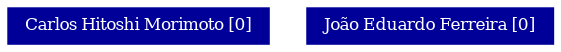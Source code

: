 strict graph grafo2 {
	graph [bb="0,0,228,17",
		id=grafo2,
		overlap=False
	];
	node [fontsize=8,
		label="\N",
		shape=rectangle,
		style=filled
	];
	0	 [URL="http://lattes.cnpq.br/4575931307749163",
		color="#000099",
		fontcolor="#FFFFFF",
		height=0.23611,
		label="Carlos Hitoshi Morimoto [0]",
		pos="54.5,8.5",
		width=1.5139];
	1	 [URL="http://lattes.cnpq.br/0131770792108992",
		color="#000099",
		fontcolor="#FFFFFF",
		height=0.23611,
		label="João Eduardo Ferreira [0]",
		pos="177.5,8.5",
		width=1.4028];
}
